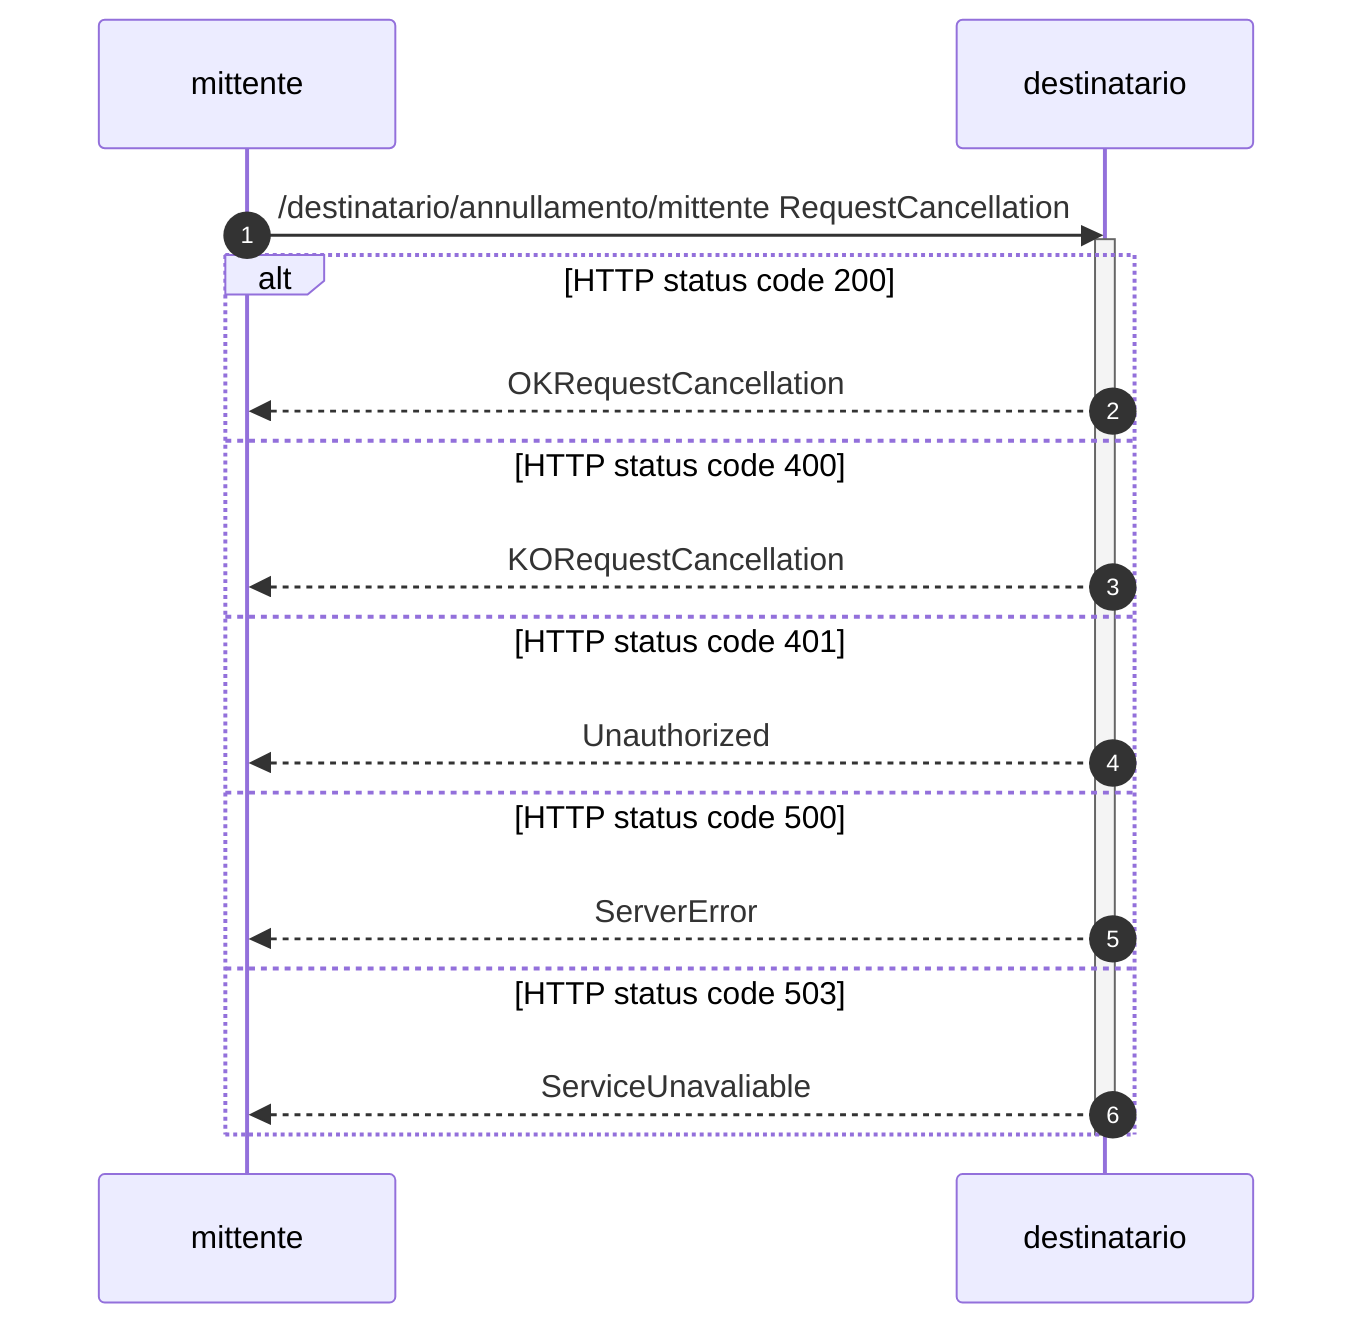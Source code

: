 sequenceDiagram
    autonumber

    
    participant M as mittente
    participant D as destinatario   

    M ->> D: /destinatario/annullamento/mittente RequestCancellation
    activate D
    alt HTTP status code 200
        D -->> M: OKRequestCancellation
    else HTTP status code 400
        D -->> M: KORequestCancellation
    else HTTP status code 401
        D -->> M: Unauthorized
    else HTTP status code 500
        D -->> M: ServerError
    else HTTP status code 503
        D -->> M: ServiceUnavaliable    
    end
    deactivate D